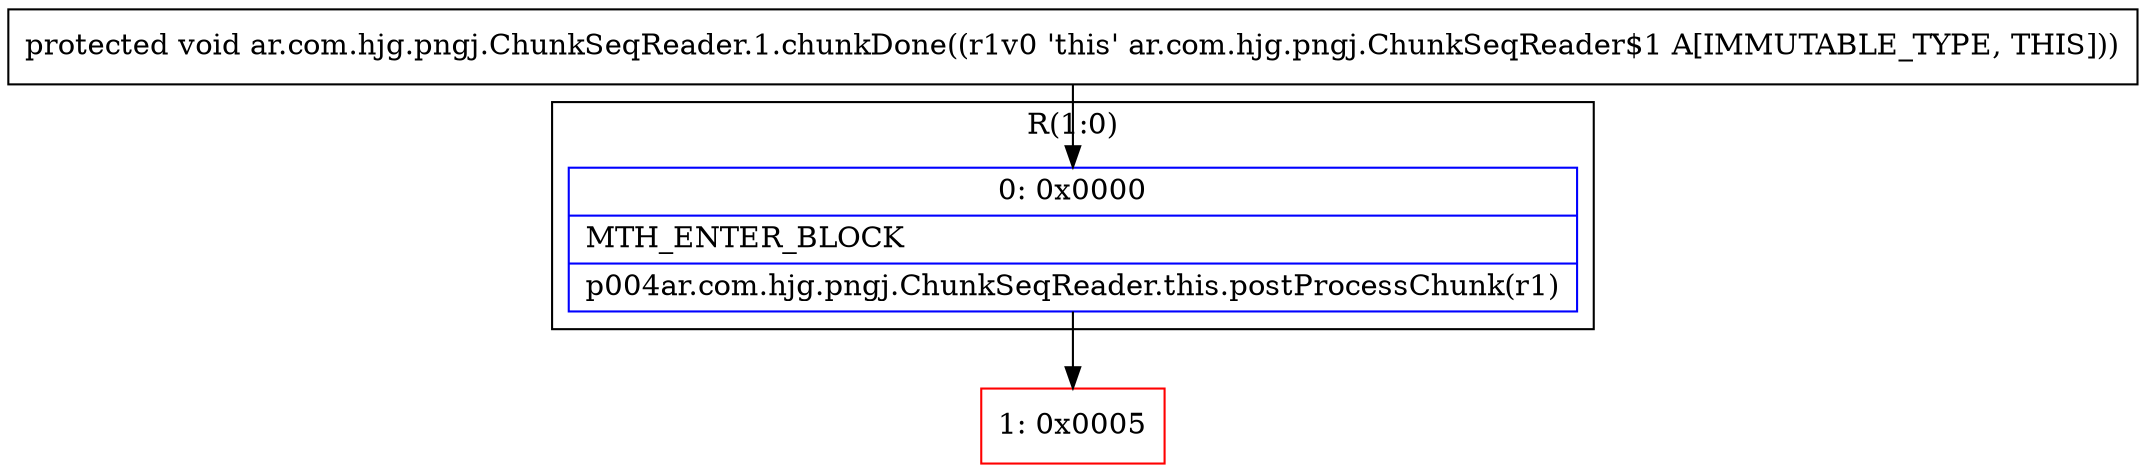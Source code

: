 digraph "CFG forar.com.hjg.pngj.ChunkSeqReader.1.chunkDone()V" {
subgraph cluster_Region_2026033954 {
label = "R(1:0)";
node [shape=record,color=blue];
Node_0 [shape=record,label="{0\:\ 0x0000|MTH_ENTER_BLOCK\l|p004ar.com.hjg.pngj.ChunkSeqReader.this.postProcessChunk(r1)\l}"];
}
Node_1 [shape=record,color=red,label="{1\:\ 0x0005}"];
MethodNode[shape=record,label="{protected void ar.com.hjg.pngj.ChunkSeqReader.1.chunkDone((r1v0 'this' ar.com.hjg.pngj.ChunkSeqReader$1 A[IMMUTABLE_TYPE, THIS])) }"];
MethodNode -> Node_0;
Node_0 -> Node_1;
}

